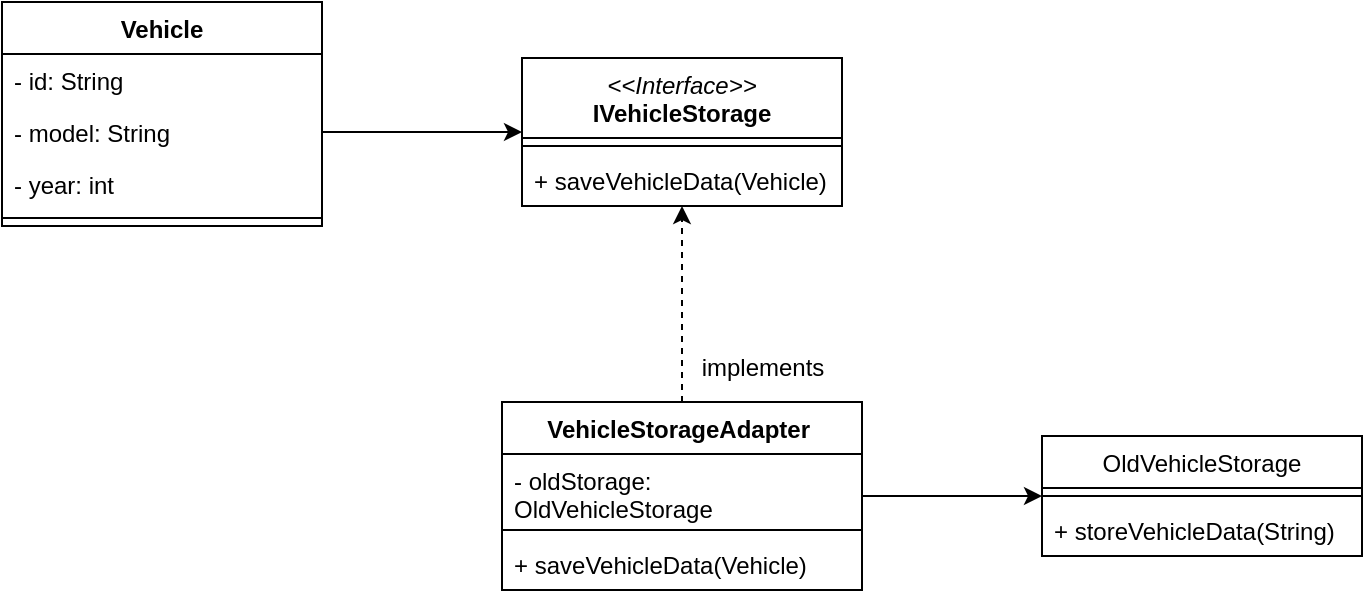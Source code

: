 <mxfile version="27.0.6">
  <diagram name="Página-1" id="nGp2_tWKOZskXgrxCmdJ">
    <mxGraphModel dx="983" dy="518" grid="1" gridSize="10" guides="1" tooltips="1" connect="1" arrows="1" fold="1" page="1" pageScale="1" pageWidth="827" pageHeight="1169" math="0" shadow="0">
      <root>
        <mxCell id="0" />
        <mxCell id="1" parent="0" />
        <mxCell id="ped7sZA-K7KSfcdQtJPK-5" value="&lt;span style=&quot;font-weight: 400;&quot;&gt;OldVehicleStorage&lt;/span&gt;" style="swimlane;fontStyle=1;align=center;verticalAlign=top;childLayout=stackLayout;horizontal=1;startSize=26;horizontalStack=0;resizeParent=1;resizeParentMax=0;resizeLast=0;collapsible=1;marginBottom=0;whiteSpace=wrap;html=1;" vertex="1" parent="1">
          <mxGeometry x="620" y="417" width="160" height="60" as="geometry" />
        </mxCell>
        <mxCell id="ped7sZA-K7KSfcdQtJPK-7" value="" style="line;strokeWidth=1;fillColor=none;align=left;verticalAlign=middle;spacingTop=-1;spacingLeft=3;spacingRight=3;rotatable=0;labelPosition=right;points=[];portConstraint=eastwest;strokeColor=inherit;" vertex="1" parent="ped7sZA-K7KSfcdQtJPK-5">
          <mxGeometry y="26" width="160" height="8" as="geometry" />
        </mxCell>
        <mxCell id="ped7sZA-K7KSfcdQtJPK-8" value="+ storeVehicleData(String)" style="text;strokeColor=none;fillColor=none;align=left;verticalAlign=top;spacingLeft=4;spacingRight=4;overflow=hidden;rotatable=0;points=[[0,0.5],[1,0.5]];portConstraint=eastwest;whiteSpace=wrap;html=1;" vertex="1" parent="ped7sZA-K7KSfcdQtJPK-5">
          <mxGeometry y="34" width="160" height="26" as="geometry" />
        </mxCell>
        <mxCell id="ped7sZA-K7KSfcdQtJPK-9" value="&lt;i style=&quot;font-weight: 400;&quot;&gt;&amp;lt;&amp;lt;Interface&amp;gt;&amp;gt;&lt;/i&gt;&lt;br style=&quot;font-weight: 400;&quot;&gt;IVehicleStorage" style="swimlane;fontStyle=1;align=center;verticalAlign=top;childLayout=stackLayout;horizontal=1;startSize=40;horizontalStack=0;resizeParent=1;resizeParentMax=0;resizeLast=0;collapsible=1;marginBottom=0;whiteSpace=wrap;html=1;" vertex="1" parent="1">
          <mxGeometry x="360" y="228" width="160" height="74" as="geometry" />
        </mxCell>
        <mxCell id="ped7sZA-K7KSfcdQtJPK-11" value="" style="line;strokeWidth=1;fillColor=none;align=left;verticalAlign=middle;spacingTop=-1;spacingLeft=3;spacingRight=3;rotatable=0;labelPosition=right;points=[];portConstraint=eastwest;strokeColor=inherit;" vertex="1" parent="ped7sZA-K7KSfcdQtJPK-9">
          <mxGeometry y="40" width="160" height="8" as="geometry" />
        </mxCell>
        <mxCell id="ped7sZA-K7KSfcdQtJPK-12" value="+ saveVehicleData(Vehicle)" style="text;strokeColor=none;fillColor=none;align=left;verticalAlign=top;spacingLeft=4;spacingRight=4;overflow=hidden;rotatable=0;points=[[0,0.5],[1,0.5]];portConstraint=eastwest;whiteSpace=wrap;html=1;" vertex="1" parent="ped7sZA-K7KSfcdQtJPK-9">
          <mxGeometry y="48" width="160" height="26" as="geometry" />
        </mxCell>
        <mxCell id="ped7sZA-K7KSfcdQtJPK-13" value="Vehicle" style="swimlane;fontStyle=1;align=center;verticalAlign=top;childLayout=stackLayout;horizontal=1;startSize=26;horizontalStack=0;resizeParent=1;resizeParentMax=0;resizeLast=0;collapsible=1;marginBottom=0;whiteSpace=wrap;html=1;" vertex="1" parent="1">
          <mxGeometry x="100" y="200" width="160" height="112" as="geometry" />
        </mxCell>
        <mxCell id="ped7sZA-K7KSfcdQtJPK-14" value="- id: String" style="text;strokeColor=none;fillColor=none;align=left;verticalAlign=top;spacingLeft=4;spacingRight=4;overflow=hidden;rotatable=0;points=[[0,0.5],[1,0.5]];portConstraint=eastwest;whiteSpace=wrap;html=1;" vertex="1" parent="ped7sZA-K7KSfcdQtJPK-13">
          <mxGeometry y="26" width="160" height="26" as="geometry" />
        </mxCell>
        <mxCell id="ped7sZA-K7KSfcdQtJPK-18" value="- model: String" style="text;strokeColor=none;fillColor=none;align=left;verticalAlign=top;spacingLeft=4;spacingRight=4;overflow=hidden;rotatable=0;points=[[0,0.5],[1,0.5]];portConstraint=eastwest;whiteSpace=wrap;html=1;" vertex="1" parent="ped7sZA-K7KSfcdQtJPK-13">
          <mxGeometry y="52" width="160" height="26" as="geometry" />
        </mxCell>
        <mxCell id="ped7sZA-K7KSfcdQtJPK-19" value="- year: int" style="text;strokeColor=none;fillColor=none;align=left;verticalAlign=top;spacingLeft=4;spacingRight=4;overflow=hidden;rotatable=0;points=[[0,0.5],[1,0.5]];portConstraint=eastwest;whiteSpace=wrap;html=1;" vertex="1" parent="ped7sZA-K7KSfcdQtJPK-13">
          <mxGeometry y="78" width="160" height="26" as="geometry" />
        </mxCell>
        <mxCell id="ped7sZA-K7KSfcdQtJPK-15" value="" style="line;strokeWidth=1;fillColor=none;align=left;verticalAlign=middle;spacingTop=-1;spacingLeft=3;spacingRight=3;rotatable=0;labelPosition=right;points=[];portConstraint=eastwest;strokeColor=inherit;" vertex="1" parent="ped7sZA-K7KSfcdQtJPK-13">
          <mxGeometry y="104" width="160" height="8" as="geometry" />
        </mxCell>
        <mxCell id="ped7sZA-K7KSfcdQtJPK-26" style="edgeStyle=orthogonalEdgeStyle;rounded=0;orthogonalLoop=1;jettySize=auto;html=1;" edge="1" parent="1" source="ped7sZA-K7KSfcdQtJPK-20" target="ped7sZA-K7KSfcdQtJPK-5">
          <mxGeometry relative="1" as="geometry" />
        </mxCell>
        <mxCell id="ped7sZA-K7KSfcdQtJPK-27" style="edgeStyle=orthogonalEdgeStyle;rounded=0;orthogonalLoop=1;jettySize=auto;html=1;dashed=1;" edge="1" parent="1" source="ped7sZA-K7KSfcdQtJPK-20" target="ped7sZA-K7KSfcdQtJPK-9">
          <mxGeometry relative="1" as="geometry" />
        </mxCell>
        <mxCell id="ped7sZA-K7KSfcdQtJPK-20" value="VehicleStorageAdapter&amp;nbsp;" style="swimlane;fontStyle=1;align=center;verticalAlign=top;childLayout=stackLayout;horizontal=1;startSize=26;horizontalStack=0;resizeParent=1;resizeParentMax=0;resizeLast=0;collapsible=1;marginBottom=0;whiteSpace=wrap;html=1;" vertex="1" parent="1">
          <mxGeometry x="350" y="400" width="180" height="94" as="geometry" />
        </mxCell>
        <mxCell id="ped7sZA-K7KSfcdQtJPK-21" value="- oldStorage: OldVehicleStorage&amp;nbsp;" style="text;strokeColor=none;fillColor=none;align=left;verticalAlign=top;spacingLeft=4;spacingRight=4;overflow=hidden;rotatable=0;points=[[0,0.5],[1,0.5]];portConstraint=eastwest;whiteSpace=wrap;html=1;" vertex="1" parent="ped7sZA-K7KSfcdQtJPK-20">
          <mxGeometry y="26" width="180" height="34" as="geometry" />
        </mxCell>
        <mxCell id="ped7sZA-K7KSfcdQtJPK-22" value="" style="line;strokeWidth=1;fillColor=none;align=left;verticalAlign=middle;spacingTop=-1;spacingLeft=3;spacingRight=3;rotatable=0;labelPosition=right;points=[];portConstraint=eastwest;strokeColor=inherit;" vertex="1" parent="ped7sZA-K7KSfcdQtJPK-20">
          <mxGeometry y="60" width="180" height="8" as="geometry" />
        </mxCell>
        <mxCell id="ped7sZA-K7KSfcdQtJPK-23" value="+ saveVehicleData(Vehicle)" style="text;strokeColor=none;fillColor=none;align=left;verticalAlign=top;spacingLeft=4;spacingRight=4;overflow=hidden;rotatable=0;points=[[0,0.5],[1,0.5]];portConstraint=eastwest;whiteSpace=wrap;html=1;" vertex="1" parent="ped7sZA-K7KSfcdQtJPK-20">
          <mxGeometry y="68" width="180" height="26" as="geometry" />
        </mxCell>
        <mxCell id="ped7sZA-K7KSfcdQtJPK-24" style="edgeStyle=orthogonalEdgeStyle;rounded=0;orthogonalLoop=1;jettySize=auto;html=1;" edge="1" parent="1" source="ped7sZA-K7KSfcdQtJPK-18" target="ped7sZA-K7KSfcdQtJPK-9">
          <mxGeometry relative="1" as="geometry" />
        </mxCell>
        <mxCell id="ped7sZA-K7KSfcdQtJPK-28" value="implements" style="text;html=1;align=center;verticalAlign=middle;resizable=0;points=[];autosize=1;strokeColor=none;fillColor=none;" vertex="1" parent="1">
          <mxGeometry x="440" y="368" width="80" height="30" as="geometry" />
        </mxCell>
      </root>
    </mxGraphModel>
  </diagram>
</mxfile>
